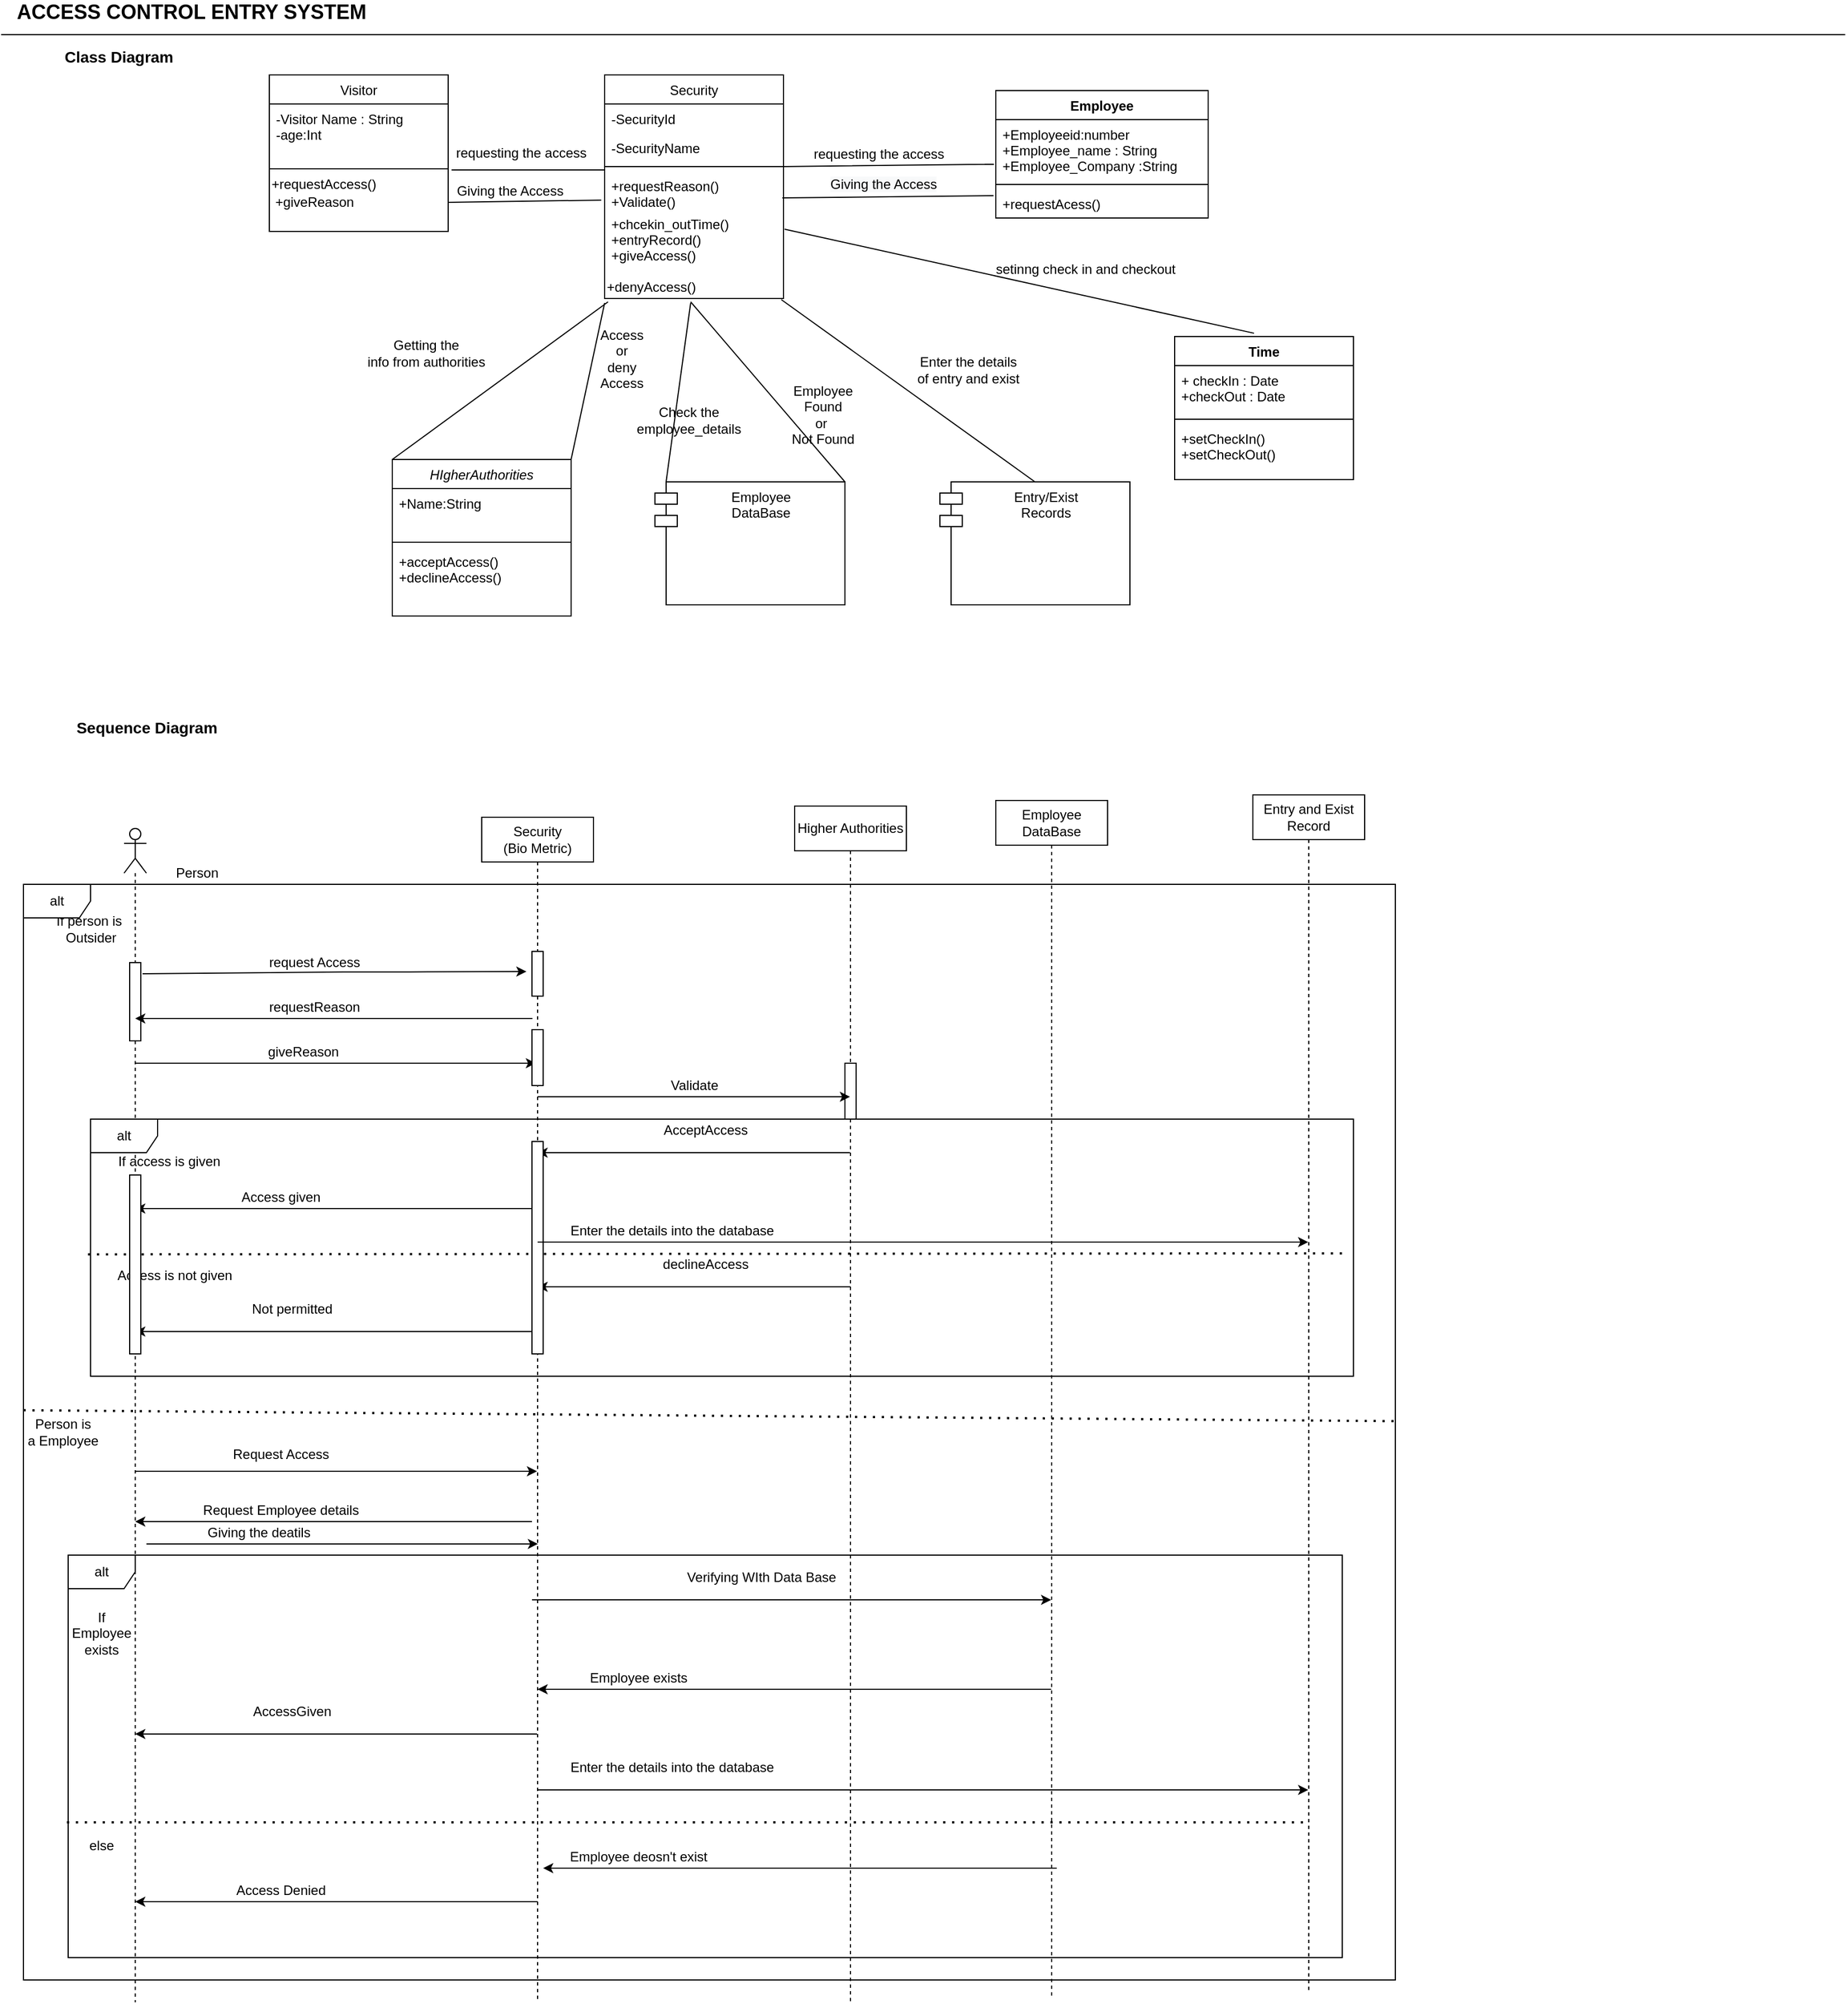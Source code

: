 <mxfile version="14.4.5" type="device" pages="2"><diagram id="C5RBs43oDa-KdzZeNtuy" name="Page-1"><mxGraphModel dx="1350" dy="713" grid="1" gridSize="10" guides="1" tooltips="1" connect="1" arrows="1" fold="1" page="1" pageScale="1" pageWidth="1654" pageHeight="2336" math="0" shadow="0"><root><mxCell id="WIyWlLk6GJQsqaUBKTNV-0"/><mxCell id="WIyWlLk6GJQsqaUBKTNV-1" parent="WIyWlLk6GJQsqaUBKTNV-0"/><mxCell id="zkfFHV4jXpPFQw0GAbJ--0" value="HIgherAuthorities" style="swimlane;fontStyle=2;align=center;verticalAlign=top;childLayout=stackLayout;horizontal=1;startSize=26;horizontalStack=0;resizeParent=1;resizeLast=0;collapsible=1;marginBottom=0;rounded=0;shadow=0;strokeWidth=1;" parent="WIyWlLk6GJQsqaUBKTNV-1" vertex="1"><mxGeometry x="350" y="540" width="160" height="140" as="geometry"><mxRectangle x="220" y="130" width="160" height="26" as="alternateBounds"/></mxGeometry></mxCell><mxCell id="zkfFHV4jXpPFQw0GAbJ--2" value="+Name:String" style="text;align=left;verticalAlign=top;spacingLeft=4;spacingRight=4;overflow=hidden;rotatable=0;points=[[0,0.5],[1,0.5]];portConstraint=eastwest;rounded=0;shadow=0;html=0;" parent="zkfFHV4jXpPFQw0GAbJ--0" vertex="1"><mxGeometry y="26" width="160" height="44" as="geometry"/></mxCell><mxCell id="zkfFHV4jXpPFQw0GAbJ--4" value="" style="line;html=1;strokeWidth=1;align=left;verticalAlign=middle;spacingTop=-1;spacingLeft=3;spacingRight=3;rotatable=0;labelPosition=right;points=[];portConstraint=eastwest;" parent="zkfFHV4jXpPFQw0GAbJ--0" vertex="1"><mxGeometry y="70" width="160" height="8" as="geometry"/></mxCell><mxCell id="zkfFHV4jXpPFQw0GAbJ--5" value="+acceptAccess()&#10;+declineAccess()" style="text;align=left;verticalAlign=top;spacingLeft=4;spacingRight=4;overflow=hidden;rotatable=0;points=[[0,0.5],[1,0.5]];portConstraint=eastwest;" parent="zkfFHV4jXpPFQw0GAbJ--0" vertex="1"><mxGeometry y="78" width="160" height="54" as="geometry"/></mxCell><mxCell id="zkfFHV4jXpPFQw0GAbJ--13" value="Visitor" style="swimlane;fontStyle=0;align=center;verticalAlign=top;childLayout=stackLayout;horizontal=1;startSize=26;horizontalStack=0;resizeParent=1;resizeLast=0;collapsible=1;marginBottom=0;rounded=0;shadow=0;strokeWidth=1;" parent="WIyWlLk6GJQsqaUBKTNV-1" vertex="1"><mxGeometry x="240" y="196" width="160" height="140" as="geometry"><mxRectangle x="340" y="380" width="170" height="26" as="alternateBounds"/></mxGeometry></mxCell><mxCell id="zkfFHV4jXpPFQw0GAbJ--14" value="-Visitor Name : String&#10;-age:Int" style="text;align=left;verticalAlign=top;spacingLeft=4;spacingRight=4;overflow=hidden;rotatable=0;points=[[0,0.5],[1,0.5]];portConstraint=eastwest;" parent="zkfFHV4jXpPFQw0GAbJ--13" vertex="1"><mxGeometry y="26" width="160" height="54" as="geometry"/></mxCell><mxCell id="zkfFHV4jXpPFQw0GAbJ--15" value="" style="line;html=1;strokeWidth=1;align=left;verticalAlign=middle;spacingTop=-1;spacingLeft=3;spacingRight=3;rotatable=0;labelPosition=right;points=[];portConstraint=eastwest;" parent="zkfFHV4jXpPFQw0GAbJ--13" vertex="1"><mxGeometry y="80" width="160" height="8" as="geometry"/></mxCell><mxCell id="vjxhxOsqwO6e2RXVtwDe-7" value="+requestAccess()" style="text;html=1;align=left;verticalAlign=middle;resizable=0;points=[];autosize=1;" parent="zkfFHV4jXpPFQw0GAbJ--13" vertex="1"><mxGeometry y="88" width="160" height="20" as="geometry"/></mxCell><mxCell id="zkfFHV4jXpPFQw0GAbJ--17" value="Security" style="swimlane;fontStyle=0;align=center;verticalAlign=top;childLayout=stackLayout;horizontal=1;startSize=26;horizontalStack=0;resizeParent=1;resizeLast=0;collapsible=1;marginBottom=0;rounded=0;shadow=0;strokeWidth=1;" parent="WIyWlLk6GJQsqaUBKTNV-1" vertex="1"><mxGeometry x="540" y="196" width="160" height="200" as="geometry"><mxRectangle x="550" y="140" width="160" height="26" as="alternateBounds"/></mxGeometry></mxCell><mxCell id="zkfFHV4jXpPFQw0GAbJ--20" value="-SecurityId" style="text;align=left;verticalAlign=top;spacingLeft=4;spacingRight=4;overflow=hidden;rotatable=0;points=[[0,0.5],[1,0.5]];portConstraint=eastwest;rounded=0;shadow=0;html=0;" parent="zkfFHV4jXpPFQw0GAbJ--17" vertex="1"><mxGeometry y="26" width="160" height="26" as="geometry"/></mxCell><mxCell id="zkfFHV4jXpPFQw0GAbJ--18" value="-SecurityName" style="text;align=left;verticalAlign=top;spacingLeft=4;spacingRight=4;overflow=hidden;rotatable=0;points=[[0,0.5],[1,0.5]];portConstraint=eastwest;" parent="zkfFHV4jXpPFQw0GAbJ--17" vertex="1"><mxGeometry y="52" width="160" height="26" as="geometry"/></mxCell><mxCell id="zkfFHV4jXpPFQw0GAbJ--23" value="" style="line;html=1;strokeWidth=1;align=left;verticalAlign=middle;spacingTop=-1;spacingLeft=3;spacingRight=3;rotatable=0;labelPosition=right;points=[];portConstraint=eastwest;" parent="zkfFHV4jXpPFQw0GAbJ--17" vertex="1"><mxGeometry y="78" width="160" height="8" as="geometry"/></mxCell><mxCell id="zkfFHV4jXpPFQw0GAbJ--24" value="+requestReason()&#10;+Validate()&#10;&#10;" style="text;align=left;verticalAlign=top;spacingLeft=4;spacingRight=4;overflow=hidden;rotatable=0;points=[[0,0.5],[1,0.5]];portConstraint=eastwest;" parent="zkfFHV4jXpPFQw0GAbJ--17" vertex="1"><mxGeometry y="86" width="160" height="34" as="geometry"/></mxCell><mxCell id="zkfFHV4jXpPFQw0GAbJ--25" value="+chcekin_outTime()&#10;+entryRecord()&#10;+giveAccess()" style="text;align=left;verticalAlign=top;spacingLeft=4;spacingRight=4;overflow=hidden;rotatable=0;points=[[0,0.5],[1,0.5]];portConstraint=eastwest;" parent="zkfFHV4jXpPFQw0GAbJ--17" vertex="1"><mxGeometry y="120" width="160" height="60" as="geometry"/></mxCell><mxCell id="vjxhxOsqwO6e2RXVtwDe-11" value="+denyAccess()" style="text;html=1;align=left;verticalAlign=middle;resizable=0;points=[];autosize=1;" parent="zkfFHV4jXpPFQw0GAbJ--17" vertex="1"><mxGeometry y="180" width="160" height="20" as="geometry"/></mxCell><mxCell id="vjxhxOsqwO6e2RXVtwDe-10" value="requesting the access" style="text;html=1;align=center;verticalAlign=middle;resizable=0;points=[];autosize=1;" parent="WIyWlLk6GJQsqaUBKTNV-1" vertex="1"><mxGeometry x="400" y="256" width="130" height="20" as="geometry"/></mxCell><mxCell id="vjxhxOsqwO6e2RXVtwDe-13" value="" style="endArrow=none;html=1;" parent="WIyWlLk6GJQsqaUBKTNV-1" edge="1"><mxGeometry width="50" height="50" relative="1" as="geometry"><mxPoint y="160" as="sourcePoint"/><mxPoint x="1650" y="160" as="targetPoint"/></mxGeometry></mxCell><mxCell id="vjxhxOsqwO6e2RXVtwDe-14" value="&lt;b&gt;&lt;font style=&quot;font-size: 18px&quot;&gt;ACCESS CONTROL ENTRY SYSTEM&lt;/font&gt;&lt;/b&gt;" style="text;html=1;align=center;verticalAlign=middle;resizable=0;points=[];autosize=1;" parent="WIyWlLk6GJQsqaUBKTNV-1" vertex="1"><mxGeometry x="5" y="130" width="330" height="20" as="geometry"/></mxCell><mxCell id="vjxhxOsqwO6e2RXVtwDe-16" value="" style="endArrow=none;html=1;exitX=1.019;exitY=-0.15;exitDx=0;exitDy=0;exitPerimeter=0;entryX=0;entryY=0.875;entryDx=0;entryDy=0;entryPerimeter=0;" parent="WIyWlLk6GJQsqaUBKTNV-1" source="vjxhxOsqwO6e2RXVtwDe-7" target="zkfFHV4jXpPFQw0GAbJ--23" edge="1"><mxGeometry width="50" height="50" relative="1" as="geometry"><mxPoint x="389" y="400" as="sourcePoint"/><mxPoint x="439" y="350" as="targetPoint"/></mxGeometry></mxCell><mxCell id="vjxhxOsqwO6e2RXVtwDe-21" value="Getting the &lt;br&gt;info from authorities" style="text;html=1;align=center;verticalAlign=middle;resizable=0;points=[];autosize=1;" parent="WIyWlLk6GJQsqaUBKTNV-1" vertex="1"><mxGeometry x="320" y="430" width="120" height="30" as="geometry"/></mxCell><mxCell id="vjxhxOsqwO6e2RXVtwDe-26" value="&lt;b&gt;&lt;font style=&quot;font-size: 14px&quot;&gt;Class Diagram&lt;/font&gt;&lt;/b&gt;" style="text;html=1;align=center;verticalAlign=middle;resizable=0;points=[];autosize=1;" parent="WIyWlLk6GJQsqaUBKTNV-1" vertex="1"><mxGeometry x="50" y="170" width="110" height="20" as="geometry"/></mxCell><mxCell id="vjxhxOsqwO6e2RXVtwDe-27" value="&lt;b&gt;&lt;font style=&quot;font-size: 14px&quot;&gt;Sequence Diagram&lt;/font&gt;&lt;/b&gt;" style="text;html=1;align=center;verticalAlign=middle;resizable=0;points=[];autosize=1;" parent="WIyWlLk6GJQsqaUBKTNV-1" vertex="1"><mxGeometry x="60" y="770" width="140" height="20" as="geometry"/></mxCell><mxCell id="vjxhxOsqwO6e2RXVtwDe-28" value="" style="shape=umlLifeline;participant=umlActor;perimeter=lifelinePerimeter;whiteSpace=wrap;html=1;container=1;collapsible=0;recursiveResize=0;verticalAlign=top;spacingTop=36;outlineConnect=0;" parent="WIyWlLk6GJQsqaUBKTNV-1" vertex="1"><mxGeometry x="110" y="870" width="20" height="1050" as="geometry"/></mxCell><mxCell id="vjxhxOsqwO6e2RXVtwDe-58" value="" style="html=1;points=[];perimeter=orthogonalPerimeter;" parent="vjxhxOsqwO6e2RXVtwDe-28" vertex="1"><mxGeometry x="5" y="120" width="10" height="70" as="geometry"/></mxCell><mxCell id="vjxhxOsqwO6e2RXVtwDe-29" value="Security&lt;br&gt;(Bio Metric)" style="shape=umlLifeline;perimeter=lifelinePerimeter;whiteSpace=wrap;html=1;container=1;collapsible=0;recursiveResize=0;outlineConnect=0;" parent="WIyWlLk6GJQsqaUBKTNV-1" vertex="1"><mxGeometry x="430" y="860" width="100" height="1060" as="geometry"/></mxCell><mxCell id="vjxhxOsqwO6e2RXVtwDe-57" value="" style="html=1;points=[];perimeter=orthogonalPerimeter;" parent="vjxhxOsqwO6e2RXVtwDe-29" vertex="1"><mxGeometry x="45" y="120" width="10" height="40" as="geometry"/></mxCell><mxCell id="vjxhxOsqwO6e2RXVtwDe-30" value="Higher Authorities" style="shape=umlLifeline;perimeter=lifelinePerimeter;whiteSpace=wrap;html=1;container=1;collapsible=0;recursiveResize=0;outlineConnect=0;" parent="WIyWlLk6GJQsqaUBKTNV-1" vertex="1"><mxGeometry x="710" y="850" width="100" height="1070" as="geometry"/></mxCell><mxCell id="vjxhxOsqwO6e2RXVtwDe-56" value="" style="html=1;points=[];perimeter=orthogonalPerimeter;" parent="vjxhxOsqwO6e2RXVtwDe-30" vertex="1"><mxGeometry x="45" y="230" width="10" height="50" as="geometry"/></mxCell><mxCell id="vjxhxOsqwO6e2RXVtwDe-32" value="Person" style="text;html=1;align=center;verticalAlign=middle;resizable=0;points=[];autosize=1;" parent="WIyWlLk6GJQsqaUBKTNV-1" vertex="1"><mxGeometry x="150" y="900" width="50" height="20" as="geometry"/></mxCell><mxCell id="vjxhxOsqwO6e2RXVtwDe-34" value="request Access" style="text;html=1;align=center;verticalAlign=middle;resizable=0;points=[];autosize=1;" parent="WIyWlLk6GJQsqaUBKTNV-1" vertex="1"><mxGeometry x="230" y="980" width="100" height="20" as="geometry"/></mxCell><mxCell id="vjxhxOsqwO6e2RXVtwDe-37" value="+giveReason" style="text;html=1;align=center;verticalAlign=middle;resizable=0;points=[];autosize=1;" parent="WIyWlLk6GJQsqaUBKTNV-1" vertex="1"><mxGeometry x="235" y="300" width="90" height="20" as="geometry"/></mxCell><mxCell id="vjxhxOsqwO6e2RXVtwDe-38" value="" style="endArrow=classic;html=1;exitX=0.55;exitY=0.173;exitDx=0;exitDy=0;exitPerimeter=0;" parent="WIyWlLk6GJQsqaUBKTNV-1" edge="1"><mxGeometry width="50" height="50" relative="1" as="geometry"><mxPoint x="120" y="1080" as="sourcePoint"/><mxPoint x="478.5" y="1080" as="targetPoint"/></mxGeometry></mxCell><mxCell id="vjxhxOsqwO6e2RXVtwDe-39" value="giveReason" style="text;html=1;align=center;verticalAlign=middle;resizable=0;points=[];autosize=1;" parent="WIyWlLk6GJQsqaUBKTNV-1" vertex="1"><mxGeometry x="230" y="1060" width="80" height="20" as="geometry"/></mxCell><mxCell id="vjxhxOsqwO6e2RXVtwDe-41" value="" style="endArrow=classic;html=1;" parent="WIyWlLk6GJQsqaUBKTNV-1" source="vjxhxOsqwO6e2RXVtwDe-29" target="vjxhxOsqwO6e2RXVtwDe-30" edge="1"><mxGeometry width="50" height="50" relative="1" as="geometry"><mxPoint x="570" y="1150" as="sourcePoint"/><mxPoint x="910" y="1110" as="targetPoint"/><Array as="points"><mxPoint x="730" y="1110"/></Array></mxGeometry></mxCell><mxCell id="vjxhxOsqwO6e2RXVtwDe-42" value="Validate" style="text;html=1;align=center;verticalAlign=middle;resizable=0;points=[];autosize=1;" parent="WIyWlLk6GJQsqaUBKTNV-1" vertex="1"><mxGeometry x="590" y="1090" width="60" height="20" as="geometry"/></mxCell><mxCell id="vjxhxOsqwO6e2RXVtwDe-43" value="alt" style="shape=umlFrame;whiteSpace=wrap;html=1;" parent="WIyWlLk6GJQsqaUBKTNV-1" vertex="1"><mxGeometry x="80" y="1130" width="1130" height="230" as="geometry"/></mxCell><mxCell id="vjxhxOsqwO6e2RXVtwDe-44" value="" style="endArrow=none;dashed=1;html=1;dashPattern=1 3;strokeWidth=2;exitX=-0.002;exitY=0.526;exitDx=0;exitDy=0;exitPerimeter=0;entryX=0.994;entryY=0.522;entryDx=0;entryDy=0;entryPerimeter=0;" parent="WIyWlLk6GJQsqaUBKTNV-1" source="vjxhxOsqwO6e2RXVtwDe-43" target="vjxhxOsqwO6e2RXVtwDe-43" edge="1"><mxGeometry width="50" height="50" relative="1" as="geometry"><mxPoint x="510" y="1180" as="sourcePoint"/><mxPoint x="760" y="1251" as="targetPoint"/></mxGeometry></mxCell><mxCell id="vjxhxOsqwO6e2RXVtwDe-45" value="If access is given" style="text;html=1;align=center;verticalAlign=middle;resizable=0;points=[];autosize=1;" parent="WIyWlLk6GJQsqaUBKTNV-1" vertex="1"><mxGeometry x="95" y="1158" width="110" height="20" as="geometry"/></mxCell><mxCell id="vjxhxOsqwO6e2RXVtwDe-46" value="" style="endArrow=classic;html=1;" parent="WIyWlLk6GJQsqaUBKTNV-1" source="vjxhxOsqwO6e2RXVtwDe-30" target="vjxhxOsqwO6e2RXVtwDe-29" edge="1"><mxGeometry width="50" height="50" relative="1" as="geometry"><mxPoint x="390" y="1140" as="sourcePoint"/><mxPoint x="440" y="1090" as="targetPoint"/><Array as="points"><mxPoint x="710" y="1160"/></Array></mxGeometry></mxCell><mxCell id="vjxhxOsqwO6e2RXVtwDe-47" value="AcceptAccess" style="text;html=1;align=center;verticalAlign=middle;resizable=0;points=[];autosize=1;" parent="WIyWlLk6GJQsqaUBKTNV-1" vertex="1"><mxGeometry x="585" y="1130" width="90" height="20" as="geometry"/></mxCell><mxCell id="vjxhxOsqwO6e2RXVtwDe-48" value="" style="endArrow=classic;html=1;" parent="WIyWlLk6GJQsqaUBKTNV-1" edge="1"><mxGeometry width="50" height="50" relative="1" as="geometry"><mxPoint x="760" y="1280" as="sourcePoint"/><mxPoint x="480" y="1280" as="targetPoint"/><Array as="points"/></mxGeometry></mxCell><mxCell id="vjxhxOsqwO6e2RXVtwDe-49" value="declineAccess" style="text;html=1;align=center;verticalAlign=middle;resizable=0;points=[];autosize=1;" parent="WIyWlLk6GJQsqaUBKTNV-1" vertex="1"><mxGeometry x="585" y="1250" width="90" height="20" as="geometry"/></mxCell><mxCell id="vjxhxOsqwO6e2RXVtwDe-50" value="" style="endArrow=classic;html=1;" parent="WIyWlLk6GJQsqaUBKTNV-1" source="vjxhxOsqwO6e2RXVtwDe-29" target="vjxhxOsqwO6e2RXVtwDe-28" edge="1"><mxGeometry width="50" height="50" relative="1" as="geometry"><mxPoint x="390" y="1140" as="sourcePoint"/><mxPoint x="440" y="1090" as="targetPoint"/><Array as="points"><mxPoint x="460" y="1210"/></Array></mxGeometry></mxCell><mxCell id="vjxhxOsqwO6e2RXVtwDe-51" value="Access given" style="text;html=1;align=center;verticalAlign=middle;resizable=0;points=[];autosize=1;" parent="WIyWlLk6GJQsqaUBKTNV-1" vertex="1"><mxGeometry x="205" y="1190" width="90" height="20" as="geometry"/></mxCell><mxCell id="vjxhxOsqwO6e2RXVtwDe-52" value="" style="endArrow=classic;html=1;" parent="WIyWlLk6GJQsqaUBKTNV-1" edge="1"><mxGeometry width="50" height="50" relative="1" as="geometry"><mxPoint x="480" y="1320" as="sourcePoint"/><mxPoint x="120" y="1320" as="targetPoint"/><Array as="points"><mxPoint x="460.5" y="1320"/></Array></mxGeometry></mxCell><mxCell id="vjxhxOsqwO6e2RXVtwDe-53" value="Not permitted" style="text;html=1;align=center;verticalAlign=middle;resizable=0;points=[];autosize=1;" parent="WIyWlLk6GJQsqaUBKTNV-1" vertex="1"><mxGeometry x="215" y="1290" width="90" height="20" as="geometry"/></mxCell><mxCell id="vjxhxOsqwO6e2RXVtwDe-54" value="Access is not given" style="text;html=1;align=center;verticalAlign=middle;resizable=0;points=[];autosize=1;" parent="WIyWlLk6GJQsqaUBKTNV-1" vertex="1"><mxGeometry x="95" y="1260" width="120" height="20" as="geometry"/></mxCell><mxCell id="vjxhxOsqwO6e2RXVtwDe-59" value="" style="html=1;points=[];perimeter=orthogonalPerimeter;" parent="WIyWlLk6GJQsqaUBKTNV-1" vertex="1"><mxGeometry x="475" y="1050" width="10" height="50" as="geometry"/></mxCell><mxCell id="vjxhxOsqwO6e2RXVtwDe-60" value="" style="html=1;points=[];perimeter=orthogonalPerimeter;" parent="WIyWlLk6GJQsqaUBKTNV-1" vertex="1"><mxGeometry x="475" y="1150" width="10" height="190" as="geometry"/></mxCell><mxCell id="vjxhxOsqwO6e2RXVtwDe-61" value="" style="html=1;points=[];perimeter=orthogonalPerimeter;" parent="WIyWlLk6GJQsqaUBKTNV-1" vertex="1"><mxGeometry x="115" y="1180" width="10" height="160" as="geometry"/></mxCell><mxCell id="QzholvkMgF6gOxYqTVcU-2" value="Employee&lt;br&gt;DataBase" style="shape=umlLifeline;perimeter=lifelinePerimeter;whiteSpace=wrap;html=1;container=1;collapsible=0;recursiveResize=0;outlineConnect=0;" parent="WIyWlLk6GJQsqaUBKTNV-1" vertex="1"><mxGeometry x="890" y="845" width="100" height="1070" as="geometry"/></mxCell><mxCell id="QzholvkMgF6gOxYqTVcU-6" value="" style="endArrow=classic;html=1;exitX=0.55;exitY=0.173;exitDx=0;exitDy=0;exitPerimeter=0;" parent="WIyWlLk6GJQsqaUBKTNV-1" edge="1"><mxGeometry width="50" height="50" relative="1" as="geometry"><mxPoint x="126.5" y="1000.0" as="sourcePoint"/><mxPoint x="470" y="998" as="targetPoint"/><Array as="points"><mxPoint x="315.5" y="998.35"/><mxPoint x="355.5" y="998.35"/></Array></mxGeometry></mxCell><mxCell id="QzholvkMgF6gOxYqTVcU-7" value="" style="endArrow=classic;html=1;" parent="WIyWlLk6GJQsqaUBKTNV-1" target="vjxhxOsqwO6e2RXVtwDe-28" edge="1"><mxGeometry width="50" height="50" relative="1" as="geometry"><mxPoint x="460" y="1040" as="sourcePoint"/><mxPoint x="230" y="1030" as="targetPoint"/><Array as="points"><mxPoint x="480" y="1040"/><mxPoint x="460" y="1040"/></Array></mxGeometry></mxCell><mxCell id="QzholvkMgF6gOxYqTVcU-8" value="requestReason" style="text;html=1;align=center;verticalAlign=middle;resizable=0;points=[];autosize=1;" parent="WIyWlLk6GJQsqaUBKTNV-1" vertex="1"><mxGeometry x="230" y="1020" width="100" height="20" as="geometry"/></mxCell><mxCell id="QzholvkMgF6gOxYqTVcU-10" value="If person is&amp;nbsp;&lt;br&gt;Outsider" style="text;html=1;align=center;verticalAlign=middle;resizable=0;points=[];autosize=1;" parent="WIyWlLk6GJQsqaUBKTNV-1" vertex="1"><mxGeometry x="40" y="945" width="80" height="30" as="geometry"/></mxCell><mxCell id="QzholvkMgF6gOxYqTVcU-11" value="Person is&lt;br&gt;a Employee" style="text;html=1;align=center;verticalAlign=middle;resizable=0;points=[];autosize=1;" parent="WIyWlLk6GJQsqaUBKTNV-1" vertex="1"><mxGeometry x="15" y="1395" width="80" height="30" as="geometry"/></mxCell><mxCell id="QzholvkMgF6gOxYqTVcU-12" value="" style="endArrow=classic;html=1;" parent="WIyWlLk6GJQsqaUBKTNV-1" target="vjxhxOsqwO6e2RXVtwDe-29" edge="1"><mxGeometry width="50" height="50" relative="1" as="geometry"><mxPoint x="120" y="1445" as="sourcePoint"/><mxPoint x="170" y="1395" as="targetPoint"/></mxGeometry></mxCell><mxCell id="QzholvkMgF6gOxYqTVcU-13" value="Request Access" style="text;html=1;align=center;verticalAlign=middle;resizable=0;points=[];autosize=1;" parent="WIyWlLk6GJQsqaUBKTNV-1" vertex="1"><mxGeometry x="200" y="1420" width="100" height="20" as="geometry"/></mxCell><mxCell id="QzholvkMgF6gOxYqTVcU-14" value="" style="endArrow=classic;html=1;" parent="WIyWlLk6GJQsqaUBKTNV-1" target="vjxhxOsqwO6e2RXVtwDe-28" edge="1"><mxGeometry width="50" height="50" relative="1" as="geometry"><mxPoint x="475" y="1490" as="sourcePoint"/><mxPoint x="525" y="1440" as="targetPoint"/></mxGeometry></mxCell><mxCell id="QzholvkMgF6gOxYqTVcU-15" value="Request Employee details" style="text;html=1;align=center;verticalAlign=middle;resizable=0;points=[];autosize=1;" parent="WIyWlLk6GJQsqaUBKTNV-1" vertex="1"><mxGeometry x="175" y="1470" width="150" height="20" as="geometry"/></mxCell><mxCell id="QzholvkMgF6gOxYqTVcU-16" value="" style="endArrow=classic;html=1;" parent="WIyWlLk6GJQsqaUBKTNV-1" target="QzholvkMgF6gOxYqTVcU-2" edge="1"><mxGeometry width="50" height="50" relative="1" as="geometry"><mxPoint x="475" y="1560" as="sourcePoint"/><mxPoint x="525" y="1510" as="targetPoint"/></mxGeometry></mxCell><mxCell id="QzholvkMgF6gOxYqTVcU-17" value="Verifying WIth Data Base" style="text;html=1;align=center;verticalAlign=middle;resizable=0;points=[];autosize=1;" parent="WIyWlLk6GJQsqaUBKTNV-1" vertex="1"><mxGeometry x="605" y="1530" width="150" height="20" as="geometry"/></mxCell><mxCell id="QzholvkMgF6gOxYqTVcU-18" value="Entry and Exist Record" style="shape=umlLifeline;perimeter=lifelinePerimeter;whiteSpace=wrap;html=1;container=1;collapsible=0;recursiveResize=0;outlineConnect=0;" parent="WIyWlLk6GJQsqaUBKTNV-1" vertex="1"><mxGeometry x="1120" y="840" width="100" height="1070" as="geometry"/></mxCell><mxCell id="QzholvkMgF6gOxYqTVcU-19" value="" style="endArrow=classic;html=1;" parent="WIyWlLk6GJQsqaUBKTNV-1" target="QzholvkMgF6gOxYqTVcU-18" edge="1"><mxGeometry width="50" height="50" relative="1" as="geometry"><mxPoint x="480" y="1240" as="sourcePoint"/><mxPoint x="680" y="1160" as="targetPoint"/><Array as="points"><mxPoint x="700" y="1240"/></Array></mxGeometry></mxCell><mxCell id="QzholvkMgF6gOxYqTVcU-20" value="Enter the details into the database" style="text;html=1;align=center;verticalAlign=middle;resizable=0;points=[];autosize=1;" parent="WIyWlLk6GJQsqaUBKTNV-1" vertex="1"><mxGeometry x="500" y="1220" width="200" height="20" as="geometry"/></mxCell><mxCell id="QzholvkMgF6gOxYqTVcU-21" value="" style="endArrow=classic;html=1;" parent="WIyWlLk6GJQsqaUBKTNV-1" source="QzholvkMgF6gOxYqTVcU-2" edge="1"><mxGeometry width="50" height="50" relative="1" as="geometry"><mxPoint x="850" y="1590" as="sourcePoint"/><mxPoint x="480" y="1640" as="targetPoint"/><Array as="points"><mxPoint x="910" y="1640"/><mxPoint x="880" y="1640"/></Array></mxGeometry></mxCell><mxCell id="QzholvkMgF6gOxYqTVcU-23" value="Employee exists" style="text;html=1;align=center;verticalAlign=middle;resizable=0;points=[];autosize=1;" parent="WIyWlLk6GJQsqaUBKTNV-1" vertex="1"><mxGeometry x="520" y="1620" width="100" height="20" as="geometry"/></mxCell><mxCell id="QzholvkMgF6gOxYqTVcU-25" value="Employee" style="swimlane;fontStyle=1;align=center;verticalAlign=top;childLayout=stackLayout;horizontal=1;startSize=26;horizontalStack=0;resizeParent=1;resizeParentMax=0;resizeLast=0;collapsible=1;marginBottom=0;" parent="WIyWlLk6GJQsqaUBKTNV-1" vertex="1"><mxGeometry x="890" y="210" width="190" height="114" as="geometry"/></mxCell><mxCell id="QzholvkMgF6gOxYqTVcU-26" value="+Employeeid:number&#10;+Employee_name : String&#10;+Employee_Company :String" style="text;strokeColor=none;fillColor=none;align=left;verticalAlign=top;spacingLeft=4;spacingRight=4;overflow=hidden;rotatable=0;points=[[0,0.5],[1,0.5]];portConstraint=eastwest;" parent="QzholvkMgF6gOxYqTVcU-25" vertex="1"><mxGeometry y="26" width="190" height="54" as="geometry"/></mxCell><mxCell id="QzholvkMgF6gOxYqTVcU-27" value="" style="line;strokeWidth=1;fillColor=none;align=left;verticalAlign=middle;spacingTop=-1;spacingLeft=3;spacingRight=3;rotatable=0;labelPosition=right;points=[];portConstraint=eastwest;" parent="QzholvkMgF6gOxYqTVcU-25" vertex="1"><mxGeometry y="80" width="190" height="8" as="geometry"/></mxCell><mxCell id="QzholvkMgF6gOxYqTVcU-28" value="+requestAcess()" style="text;strokeColor=none;fillColor=none;align=left;verticalAlign=top;spacingLeft=4;spacingRight=4;overflow=hidden;rotatable=0;points=[[0,0.5],[1,0.5]];portConstraint=eastwest;" parent="QzholvkMgF6gOxYqTVcU-25" vertex="1"><mxGeometry y="88" width="190" height="26" as="geometry"/></mxCell><mxCell id="QzholvkMgF6gOxYqTVcU-29" value="" style="endArrow=none;html=1;exitX=1;exitY=-0.118;exitDx=0;exitDy=0;exitPerimeter=0;" parent="WIyWlLk6GJQsqaUBKTNV-1" source="zkfFHV4jXpPFQw0GAbJ--24" edge="1"><mxGeometry width="50" height="50" relative="1" as="geometry"><mxPoint x="759" y="276" as="sourcePoint"/><mxPoint x="880" y="276" as="targetPoint"/><Array as="points"><mxPoint x="875.96" y="276"/><mxPoint x="890" y="276"/></Array></mxGeometry></mxCell><mxCell id="QzholvkMgF6gOxYqTVcU-30" value="requesting the access" style="text;html=1;align=center;verticalAlign=middle;resizable=0;points=[];autosize=1;" parent="WIyWlLk6GJQsqaUBKTNV-1" vertex="1"><mxGeometry x="720" y="257" width="130" height="20" as="geometry"/></mxCell><mxCell id="QzholvkMgF6gOxYqTVcU-32" value="Employee&#10;DataBase&#10;" style="shape=module;align=left;spacingLeft=20;align=center;verticalAlign=top;" parent="WIyWlLk6GJQsqaUBKTNV-1" vertex="1"><mxGeometry x="585" y="560" width="170" height="110" as="geometry"/></mxCell><mxCell id="QzholvkMgF6gOxYqTVcU-33" value="" style="endArrow=none;html=1;entryX=0;entryY=0;entryDx=10;entryDy=0;exitX=0.481;exitY=1.2;exitDx=0;exitDy=0;exitPerimeter=0;entryPerimeter=0;" parent="WIyWlLk6GJQsqaUBKTNV-1" source="vjxhxOsqwO6e2RXVtwDe-11" target="QzholvkMgF6gOxYqTVcU-32" edge="1"><mxGeometry width="50" height="50" relative="1" as="geometry"><mxPoint x="620" y="380" as="sourcePoint"/><mxPoint x="860" y="350" as="targetPoint"/></mxGeometry></mxCell><mxCell id="QzholvkMgF6gOxYqTVcU-35" value="Entry/Exist&#10;Records" style="shape=module;align=left;spacingLeft=20;align=center;verticalAlign=top;" parent="WIyWlLk6GJQsqaUBKTNV-1" vertex="1"><mxGeometry x="840" y="560" width="170" height="110" as="geometry"/></mxCell><mxCell id="QzholvkMgF6gOxYqTVcU-36" value="Check the &lt;br&gt;employee_details" style="text;html=1;align=center;verticalAlign=middle;resizable=0;points=[];autosize=1;" parent="WIyWlLk6GJQsqaUBKTNV-1" vertex="1"><mxGeometry x="560" y="490" width="110" height="30" as="geometry"/></mxCell><mxCell id="QzholvkMgF6gOxYqTVcU-37" value="Enter the details &lt;br&gt;of entry and exist" style="text;html=1;align=center;verticalAlign=middle;resizable=0;points=[];autosize=1;" parent="WIyWlLk6GJQsqaUBKTNV-1" vertex="1"><mxGeometry x="810" y="445" width="110" height="30" as="geometry"/></mxCell><mxCell id="QzholvkMgF6gOxYqTVcU-38" value="" style="endArrow=none;html=1;entryX=0.481;entryY=1.15;entryDx=0;entryDy=0;entryPerimeter=0;exitX=1;exitY=0;exitDx=0;exitDy=0;" parent="WIyWlLk6GJQsqaUBKTNV-1" source="QzholvkMgF6gOxYqTVcU-32" target="vjxhxOsqwO6e2RXVtwDe-11" edge="1"><mxGeometry width="50" height="50" relative="1" as="geometry"><mxPoint x="370" y="560" as="sourcePoint"/><mxPoint x="628" y="375" as="targetPoint"/></mxGeometry></mxCell><mxCell id="QzholvkMgF6gOxYqTVcU-40" value="" style="endArrow=classic;html=1;" parent="WIyWlLk6GJQsqaUBKTNV-1" target="QzholvkMgF6gOxYqTVcU-18" edge="1"><mxGeometry width="50" height="50" relative="1" as="geometry"><mxPoint x="480" y="1730" as="sourcePoint"/><mxPoint x="530" y="1680" as="targetPoint"/></mxGeometry></mxCell><mxCell id="QzholvkMgF6gOxYqTVcU-41" value="" style="endArrow=classic;html=1;" parent="WIyWlLk6GJQsqaUBKTNV-1" source="vjxhxOsqwO6e2RXVtwDe-29" target="vjxhxOsqwO6e2RXVtwDe-28" edge="1"><mxGeometry width="50" height="50" relative="1" as="geometry"><mxPoint x="320" y="1690" as="sourcePoint"/><mxPoint x="370" y="1640" as="targetPoint"/><Array as="points"><mxPoint x="420" y="1680"/><mxPoint x="300" y="1680"/></Array></mxGeometry></mxCell><mxCell id="QzholvkMgF6gOxYqTVcU-42" value="AccessGiven" style="text;html=1;align=center;verticalAlign=middle;resizable=0;points=[];autosize=1;" parent="WIyWlLk6GJQsqaUBKTNV-1" vertex="1"><mxGeometry x="215" y="1650" width="90" height="20" as="geometry"/></mxCell><mxCell id="QzholvkMgF6gOxYqTVcU-43" value="Enter the details into the database" style="text;html=1;align=center;verticalAlign=middle;resizable=0;points=[];autosize=1;" parent="WIyWlLk6GJQsqaUBKTNV-1" vertex="1"><mxGeometry x="500" y="1700" width="200" height="20" as="geometry"/></mxCell><mxCell id="QzholvkMgF6gOxYqTVcU-44" value="" style="endArrow=classic;html=1;" parent="WIyWlLk6GJQsqaUBKTNV-1" edge="1"><mxGeometry width="50" height="50" relative="1" as="geometry"><mxPoint x="480" y="1830" as="sourcePoint"/><mxPoint x="120" y="1830" as="targetPoint"/><Array as="points"><mxPoint x="420.5" y="1830"/><mxPoint x="300.5" y="1830"/></Array></mxGeometry></mxCell><mxCell id="QzholvkMgF6gOxYqTVcU-45" value="Access Denied" style="text;html=1;align=center;verticalAlign=middle;resizable=0;points=[];autosize=1;" parent="WIyWlLk6GJQsqaUBKTNV-1" vertex="1"><mxGeometry x="200" y="1810" width="100" height="20" as="geometry"/></mxCell><mxCell id="QzholvkMgF6gOxYqTVcU-46" value="" style="endArrow=classic;html=1;" parent="WIyWlLk6GJQsqaUBKTNV-1" edge="1"><mxGeometry width="50" height="50" relative="1" as="geometry"><mxPoint x="944.5" y="1800" as="sourcePoint"/><mxPoint x="485" y="1800" as="targetPoint"/><Array as="points"><mxPoint x="915" y="1800"/><mxPoint x="885" y="1800"/></Array></mxGeometry></mxCell><mxCell id="QzholvkMgF6gOxYqTVcU-47" value="Employee deosn't exist" style="text;html=1;align=center;verticalAlign=middle;resizable=0;points=[];autosize=1;" parent="WIyWlLk6GJQsqaUBKTNV-1" vertex="1"><mxGeometry x="500" y="1780" width="140" height="20" as="geometry"/></mxCell><mxCell id="QzholvkMgF6gOxYqTVcU-49" value="alt" style="shape=umlFrame;whiteSpace=wrap;html=1;" parent="WIyWlLk6GJQsqaUBKTNV-1" vertex="1"><mxGeometry x="20" y="920" width="1227.5" height="980" as="geometry"/></mxCell><mxCell id="QzholvkMgF6gOxYqTVcU-51" value="" style="endArrow=none;dashed=1;html=1;dashPattern=1 3;strokeWidth=2;exitX=0;exitY=0.48;exitDx=0;exitDy=0;exitPerimeter=0;entryX=1;entryY=0.49;entryDx=0;entryDy=0;entryPerimeter=0;" parent="WIyWlLk6GJQsqaUBKTNV-1" source="QzholvkMgF6gOxYqTVcU-49" target="QzholvkMgF6gOxYqTVcU-49" edge="1"><mxGeometry width="50" height="50" relative="1" as="geometry"><mxPoint x="640" y="1140" as="sourcePoint"/><mxPoint x="690" y="1090" as="targetPoint"/><Array as="points"><mxPoint x="1223" y="1400"/></Array></mxGeometry></mxCell><mxCell id="QzholvkMgF6gOxYqTVcU-52" value="alt" style="shape=umlFrame;whiteSpace=wrap;html=1;" parent="WIyWlLk6GJQsqaUBKTNV-1" vertex="1"><mxGeometry x="60" y="1520" width="1140" height="360" as="geometry"/></mxCell><mxCell id="QzholvkMgF6gOxYqTVcU-53" value="" style="endArrow=none;dashed=1;html=1;dashPattern=1 3;strokeWidth=2;exitX=-0.001;exitY=0.664;exitDx=0;exitDy=0;exitPerimeter=0;entryX=0.974;entryY=0.664;entryDx=0;entryDy=0;entryPerimeter=0;" parent="WIyWlLk6GJQsqaUBKTNV-1" source="QzholvkMgF6gOxYqTVcU-52" target="QzholvkMgF6gOxYqTVcU-52" edge="1"><mxGeometry width="50" height="50" relative="1" as="geometry"><mxPoint x="630" y="1740" as="sourcePoint"/><mxPoint x="680" y="1690" as="targetPoint"/></mxGeometry></mxCell><mxCell id="QzholvkMgF6gOxYqTVcU-54" value="If Employee exists" style="text;html=1;strokeColor=none;fillColor=none;align=center;verticalAlign=middle;whiteSpace=wrap;rounded=0;" parent="WIyWlLk6GJQsqaUBKTNV-1" vertex="1"><mxGeometry x="70" y="1580" width="40" height="20" as="geometry"/></mxCell><mxCell id="QzholvkMgF6gOxYqTVcU-55" value="else" style="text;html=1;strokeColor=none;fillColor=none;align=center;verticalAlign=middle;whiteSpace=wrap;rounded=0;" parent="WIyWlLk6GJQsqaUBKTNV-1" vertex="1"><mxGeometry x="70" y="1770" width="40" height="20" as="geometry"/></mxCell><mxCell id="6EK2e02hb40vXyTEAw48-0" value="" style="endArrow=none;html=1;" edge="1" parent="WIyWlLk6GJQsqaUBKTNV-1"><mxGeometry width="50" height="50" relative="1" as="geometry"><mxPoint x="400" y="310" as="sourcePoint"/><mxPoint x="537" y="308" as="targetPoint"/></mxGeometry></mxCell><mxCell id="6EK2e02hb40vXyTEAw48-1" value="Giving the Access" style="text;html=1;align=center;verticalAlign=middle;resizable=0;points=[];autosize=1;" vertex="1" parent="WIyWlLk6GJQsqaUBKTNV-1"><mxGeometry x="400" y="290" width="110" height="20" as="geometry"/></mxCell><mxCell id="6EK2e02hb40vXyTEAw48-2" value="" style="endArrow=none;html=1;exitX=-0.011;exitY=0.231;exitDx=0;exitDy=0;exitPerimeter=0;entryX=0.994;entryY=0.706;entryDx=0;entryDy=0;entryPerimeter=0;" edge="1" parent="WIyWlLk6GJQsqaUBKTNV-1" source="QzholvkMgF6gOxYqTVcU-28" target="zkfFHV4jXpPFQw0GAbJ--24"><mxGeometry width="50" height="50" relative="1" as="geometry"><mxPoint x="710" y="590" as="sourcePoint"/><mxPoint x="700" y="299" as="targetPoint"/></mxGeometry></mxCell><mxCell id="6EK2e02hb40vXyTEAw48-3" value="&lt;meta charset=&quot;utf-8&quot;&gt;&lt;span style=&quot;color: rgb(0, 0, 0); font-family: helvetica; font-size: 12px; font-style: normal; font-weight: 400; letter-spacing: normal; text-align: center; text-indent: 0px; text-transform: none; word-spacing: 0px; background-color: rgb(248, 249, 250); display: inline; float: none;&quot;&gt;Giving the Access&lt;/span&gt;" style="text;whiteSpace=wrap;html=1;" vertex="1" parent="WIyWlLk6GJQsqaUBKTNV-1"><mxGeometry x="740" y="280" width="120" height="30" as="geometry"/></mxCell><mxCell id="6EK2e02hb40vXyTEAw48-5" value="" style="endArrow=none;html=1;exitX=1;exitY=0;exitDx=0;exitDy=0;entryX=0;entryY=1.2;entryDx=0;entryDy=0;entryPerimeter=0;" edge="1" parent="WIyWlLk6GJQsqaUBKTNV-1" source="zkfFHV4jXpPFQw0GAbJ--0" target="vjxhxOsqwO6e2RXVtwDe-11"><mxGeometry width="50" height="50" relative="1" as="geometry"><mxPoint x="710" y="580" as="sourcePoint"/><mxPoint x="620" y="370" as="targetPoint"/></mxGeometry></mxCell><mxCell id="vjxhxOsqwO6e2RXVtwDe-20" value="" style="endArrow=none;html=1;entryX=0.019;entryY=1.15;entryDx=0;entryDy=0;entryPerimeter=0;exitX=0;exitY=0;exitDx=0;exitDy=0;" parent="WIyWlLk6GJQsqaUBKTNV-1" edge="1" target="vjxhxOsqwO6e2RXVtwDe-11" source="zkfFHV4jXpPFQw0GAbJ--0"><mxGeometry width="50" height="50" relative="1" as="geometry"><mxPoint x="360" y="550" as="sourcePoint"/><mxPoint x="618" y="365" as="targetPoint"/></mxGeometry></mxCell><mxCell id="6EK2e02hb40vXyTEAw48-7" value="Access&lt;br&gt;or&lt;br&gt;deny&lt;br&gt;Access" style="text;html=1;align=center;verticalAlign=middle;resizable=0;points=[];autosize=1;" vertex="1" parent="WIyWlLk6GJQsqaUBKTNV-1"><mxGeometry x="530" y="420" width="50" height="60" as="geometry"/></mxCell><mxCell id="6EK2e02hb40vXyTEAw48-10" value="" style="endArrow=none;html=1;exitX=0.988;exitY=1.05;exitDx=0;exitDy=0;exitPerimeter=0;entryX=0.5;entryY=0;entryDx=0;entryDy=0;" edge="1" parent="WIyWlLk6GJQsqaUBKTNV-1" source="vjxhxOsqwO6e2RXVtwDe-11" target="QzholvkMgF6gOxYqTVcU-35"><mxGeometry width="50" height="50" relative="1" as="geometry"><mxPoint x="710" y="480" as="sourcePoint"/><mxPoint x="760" y="430" as="targetPoint"/></mxGeometry></mxCell><mxCell id="6EK2e02hb40vXyTEAw48-11" value="Employee&lt;br&gt;Found&lt;br&gt;or&amp;nbsp;&lt;br&gt;Not Found" style="text;html=1;align=center;verticalAlign=middle;resizable=0;points=[];autosize=1;" vertex="1" parent="WIyWlLk6GJQsqaUBKTNV-1"><mxGeometry x="700" y="470" width="70" height="60" as="geometry"/></mxCell><mxCell id="6EK2e02hb40vXyTEAw48-12" value="Time" style="swimlane;fontStyle=1;align=center;verticalAlign=top;childLayout=stackLayout;horizontal=1;startSize=26;horizontalStack=0;resizeParent=1;resizeParentMax=0;resizeLast=0;collapsible=1;marginBottom=0;" vertex="1" parent="WIyWlLk6GJQsqaUBKTNV-1"><mxGeometry x="1050" y="430" width="160" height="128" as="geometry"/></mxCell><mxCell id="6EK2e02hb40vXyTEAw48-13" value="+ checkIn : Date&#10;+checkOut : Date" style="text;strokeColor=none;fillColor=none;align=left;verticalAlign=top;spacingLeft=4;spacingRight=4;overflow=hidden;rotatable=0;points=[[0,0.5],[1,0.5]];portConstraint=eastwest;" vertex="1" parent="6EK2e02hb40vXyTEAw48-12"><mxGeometry y="26" width="160" height="44" as="geometry"/></mxCell><mxCell id="6EK2e02hb40vXyTEAw48-14" value="" style="line;strokeWidth=1;fillColor=none;align=left;verticalAlign=middle;spacingTop=-1;spacingLeft=3;spacingRight=3;rotatable=0;labelPosition=right;points=[];portConstraint=eastwest;" vertex="1" parent="6EK2e02hb40vXyTEAw48-12"><mxGeometry y="70" width="160" height="8" as="geometry"/></mxCell><mxCell id="6EK2e02hb40vXyTEAw48-15" value="+setCheckIn()&#10;+setCheckOut()" style="text;strokeColor=none;fillColor=none;align=left;verticalAlign=top;spacingLeft=4;spacingRight=4;overflow=hidden;rotatable=0;points=[[0,0.5],[1,0.5]];portConstraint=eastwest;" vertex="1" parent="6EK2e02hb40vXyTEAw48-12"><mxGeometry y="78" width="160" height="50" as="geometry"/></mxCell><mxCell id="6EK2e02hb40vXyTEAw48-16" value="" style="endArrow=none;html=1;entryX=1.006;entryY=0.3;entryDx=0;entryDy=0;entryPerimeter=0;exitX=0.444;exitY=-0.023;exitDx=0;exitDy=0;exitPerimeter=0;" edge="1" parent="WIyWlLk6GJQsqaUBKTNV-1" source="6EK2e02hb40vXyTEAw48-12" target="zkfFHV4jXpPFQw0GAbJ--25"><mxGeometry width="50" height="50" relative="1" as="geometry"><mxPoint x="710" y="530" as="sourcePoint"/><mxPoint x="760" y="480" as="targetPoint"/></mxGeometry></mxCell><mxCell id="6EK2e02hb40vXyTEAw48-17" value="setinng check in and checkout" style="text;html=1;align=center;verticalAlign=middle;resizable=0;points=[];autosize=1;" vertex="1" parent="WIyWlLk6GJQsqaUBKTNV-1"><mxGeometry x="880" y="360" width="180" height="20" as="geometry"/></mxCell><mxCell id="6EK2e02hb40vXyTEAw48-20" value="" style="endArrow=classic;html=1;entryX=0.375;entryY=0.602;entryDx=0;entryDy=0;entryPerimeter=0;" edge="1" parent="WIyWlLk6GJQsqaUBKTNV-1" target="QzholvkMgF6gOxYqTVcU-49"><mxGeometry width="50" height="50" relative="1" as="geometry"><mxPoint x="130" y="1510" as="sourcePoint"/><mxPoint x="700" y="1640" as="targetPoint"/><Array as="points"><mxPoint x="300" y="1510"/></Array></mxGeometry></mxCell><mxCell id="6EK2e02hb40vXyTEAw48-21" value="Giving the deatils&amp;nbsp;" style="text;html=1;strokeColor=none;fillColor=none;align=center;verticalAlign=middle;whiteSpace=wrap;rounded=0;" vertex="1" parent="WIyWlLk6GJQsqaUBKTNV-1"><mxGeometry x="145" y="1490" width="175" height="20" as="geometry"/></mxCell></root></mxGraphModel></diagram><diagram id="lJiz9WmmHMAwxZsgEVDX" name="Page-2"><mxGraphModel dx="1350" dy="713" grid="1" gridSize="10" guides="1" tooltips="1" connect="1" arrows="1" fold="1" page="1" pageScale="1" pageWidth="1654" pageHeight="2336" math="0" shadow="0"><root><mxCell id="S04mkRtBewmsb6ZasJCm-0"/><mxCell id="S04mkRtBewmsb6ZasJCm-1" parent="S04mkRtBewmsb6ZasJCm-0"/></root></mxGraphModel></diagram></mxfile>